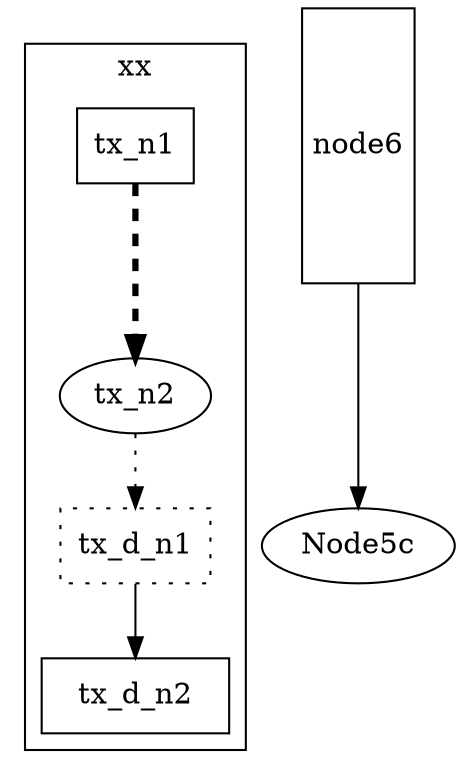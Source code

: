 digraph {
  # newrank let us align node cross cluster
  # read newrank help for detail
  # it look row attribute for node is deprecated, since
  # it's not in help document. Therefore, use method below
  # to align node into same rank even in cluster
  newrank=true
  compound=true

  subgraph cluster_tx{
      graph [label="xx"]
      tx_n1 [shape="rect";];
      tx_n2;
      tx_d_n1 [style=dotted,shape=rect,width=1]
      tx_d_n2 [shape=rect,fixedsize=true,width=1.255]
      tx_n1 -> tx_n2 [penwidth=3; style=dashed]
      tx_n2 -> tx_d_n1 [style="dotted"]
      tx_d_n1->tx_d_n2 []
  }
  
  node6 [shape="rect", fixedsize=true, height=1.840]
  node6 -> Node5c

  {rank=same;tx_d_n1;Node5c}
  {rank=same;tx_n1;node6}

}